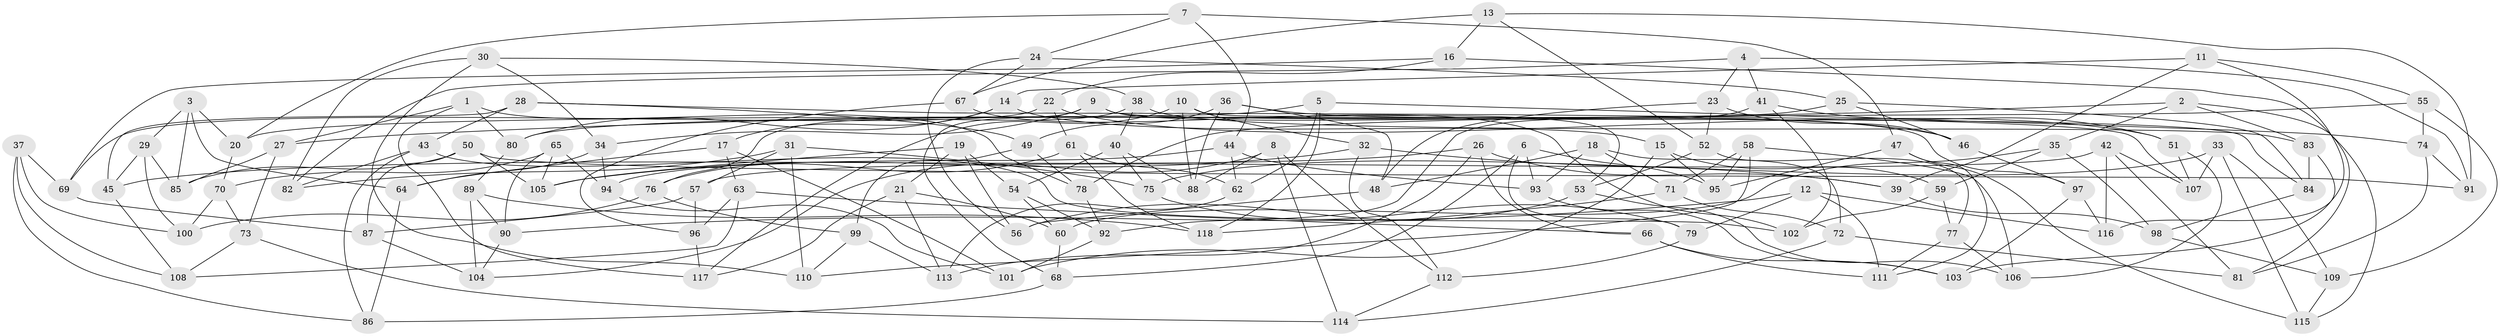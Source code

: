 // Generated by graph-tools (version 1.1) at 2025/02/03/09/25 03:02:53]
// undirected, 118 vertices, 236 edges
graph export_dot {
graph [start="1"]
  node [color=gray90,style=filled];
  1;
  2;
  3;
  4;
  5;
  6;
  7;
  8;
  9;
  10;
  11;
  12;
  13;
  14;
  15;
  16;
  17;
  18;
  19;
  20;
  21;
  22;
  23;
  24;
  25;
  26;
  27;
  28;
  29;
  30;
  31;
  32;
  33;
  34;
  35;
  36;
  37;
  38;
  39;
  40;
  41;
  42;
  43;
  44;
  45;
  46;
  47;
  48;
  49;
  50;
  51;
  52;
  53;
  54;
  55;
  56;
  57;
  58;
  59;
  60;
  61;
  62;
  63;
  64;
  65;
  66;
  67;
  68;
  69;
  70;
  71;
  72;
  73;
  74;
  75;
  76;
  77;
  78;
  79;
  80;
  81;
  82;
  83;
  84;
  85;
  86;
  87;
  88;
  89;
  90;
  91;
  92;
  93;
  94;
  95;
  96;
  97;
  98;
  99;
  100;
  101;
  102;
  103;
  104;
  105;
  106;
  107;
  108;
  109;
  110;
  111;
  112;
  113;
  114;
  115;
  116;
  117;
  118;
  1 -- 78;
  1 -- 117;
  1 -- 27;
  1 -- 80;
  2 -- 27;
  2 -- 83;
  2 -- 35;
  2 -- 115;
  3 -- 29;
  3 -- 64;
  3 -- 20;
  3 -- 85;
  4 -- 41;
  4 -- 91;
  4 -- 82;
  4 -- 23;
  5 -- 62;
  5 -- 74;
  5 -- 118;
  5 -- 20;
  6 -- 68;
  6 -- 79;
  6 -- 95;
  6 -- 93;
  7 -- 47;
  7 -- 20;
  7 -- 24;
  7 -- 44;
  8 -- 114;
  8 -- 88;
  8 -- 104;
  8 -- 112;
  9 -- 97;
  9 -- 34;
  9 -- 84;
  9 -- 68;
  10 -- 53;
  10 -- 117;
  10 -- 88;
  10 -- 32;
  11 -- 116;
  11 -- 55;
  11 -- 14;
  11 -- 39;
  12 -- 90;
  12 -- 111;
  12 -- 116;
  12 -- 79;
  13 -- 52;
  13 -- 91;
  13 -- 16;
  13 -- 67;
  14 -- 15;
  14 -- 80;
  14 -- 17;
  15 -- 95;
  15 -- 101;
  15 -- 59;
  16 -- 69;
  16 -- 81;
  16 -- 22;
  17 -- 63;
  17 -- 101;
  17 -- 64;
  18 -- 93;
  18 -- 72;
  18 -- 48;
  18 -- 71;
  19 -- 54;
  19 -- 105;
  19 -- 21;
  19 -- 56;
  20 -- 70;
  21 -- 60;
  21 -- 117;
  21 -- 113;
  22 -- 51;
  22 -- 61;
  22 -- 69;
  23 -- 46;
  23 -- 52;
  23 -- 48;
  24 -- 25;
  24 -- 56;
  24 -- 67;
  25 -- 46;
  25 -- 80;
  25 -- 84;
  26 -- 39;
  26 -- 113;
  26 -- 66;
  26 -- 45;
  27 -- 85;
  27 -- 73;
  28 -- 107;
  28 -- 45;
  28 -- 43;
  28 -- 49;
  29 -- 85;
  29 -- 45;
  29 -- 100;
  30 -- 34;
  30 -- 82;
  30 -- 38;
  30 -- 110;
  31 -- 75;
  31 -- 110;
  31 -- 57;
  31 -- 82;
  32 -- 105;
  32 -- 39;
  32 -- 112;
  33 -- 75;
  33 -- 115;
  33 -- 109;
  33 -- 107;
  34 -- 94;
  34 -- 64;
  35 -- 59;
  35 -- 60;
  35 -- 98;
  36 -- 49;
  36 -- 88;
  36 -- 46;
  36 -- 48;
  37 -- 86;
  37 -- 69;
  37 -- 100;
  37 -- 108;
  38 -- 83;
  38 -- 76;
  38 -- 40;
  39 -- 98;
  40 -- 54;
  40 -- 75;
  40 -- 88;
  41 -- 92;
  41 -- 51;
  41 -- 102;
  42 -- 81;
  42 -- 57;
  42 -- 107;
  42 -- 116;
  43 -- 86;
  43 -- 102;
  43 -- 82;
  44 -- 93;
  44 -- 94;
  44 -- 62;
  45 -- 108;
  46 -- 97;
  47 -- 115;
  47 -- 95;
  47 -- 111;
  48 -- 56;
  49 -- 99;
  49 -- 78;
  50 -- 85;
  50 -- 105;
  50 -- 91;
  50 -- 87;
  51 -- 107;
  51 -- 106;
  52 -- 77;
  52 -- 53;
  53 -- 56;
  53 -- 106;
  54 -- 92;
  54 -- 60;
  55 -- 109;
  55 -- 78;
  55 -- 74;
  57 -- 96;
  57 -- 87;
  58 -- 106;
  58 -- 71;
  58 -- 95;
  58 -- 110;
  59 -- 77;
  59 -- 102;
  60 -- 68;
  61 -- 62;
  61 -- 118;
  61 -- 76;
  62 -- 113;
  63 -- 108;
  63 -- 66;
  63 -- 96;
  64 -- 86;
  65 -- 105;
  65 -- 90;
  65 -- 70;
  65 -- 94;
  66 -- 111;
  66 -- 103;
  67 -- 96;
  67 -- 102;
  68 -- 86;
  69 -- 87;
  70 -- 100;
  70 -- 73;
  71 -- 72;
  71 -- 118;
  72 -- 81;
  72 -- 114;
  73 -- 108;
  73 -- 114;
  74 -- 81;
  74 -- 91;
  75 -- 79;
  76 -- 100;
  76 -- 99;
  77 -- 111;
  77 -- 106;
  78 -- 92;
  79 -- 112;
  80 -- 89;
  83 -- 103;
  83 -- 84;
  84 -- 98;
  87 -- 104;
  89 -- 104;
  89 -- 90;
  89 -- 118;
  90 -- 104;
  92 -- 101;
  93 -- 103;
  94 -- 101;
  96 -- 117;
  97 -- 116;
  97 -- 103;
  98 -- 109;
  99 -- 110;
  99 -- 113;
  109 -- 115;
  112 -- 114;
}
